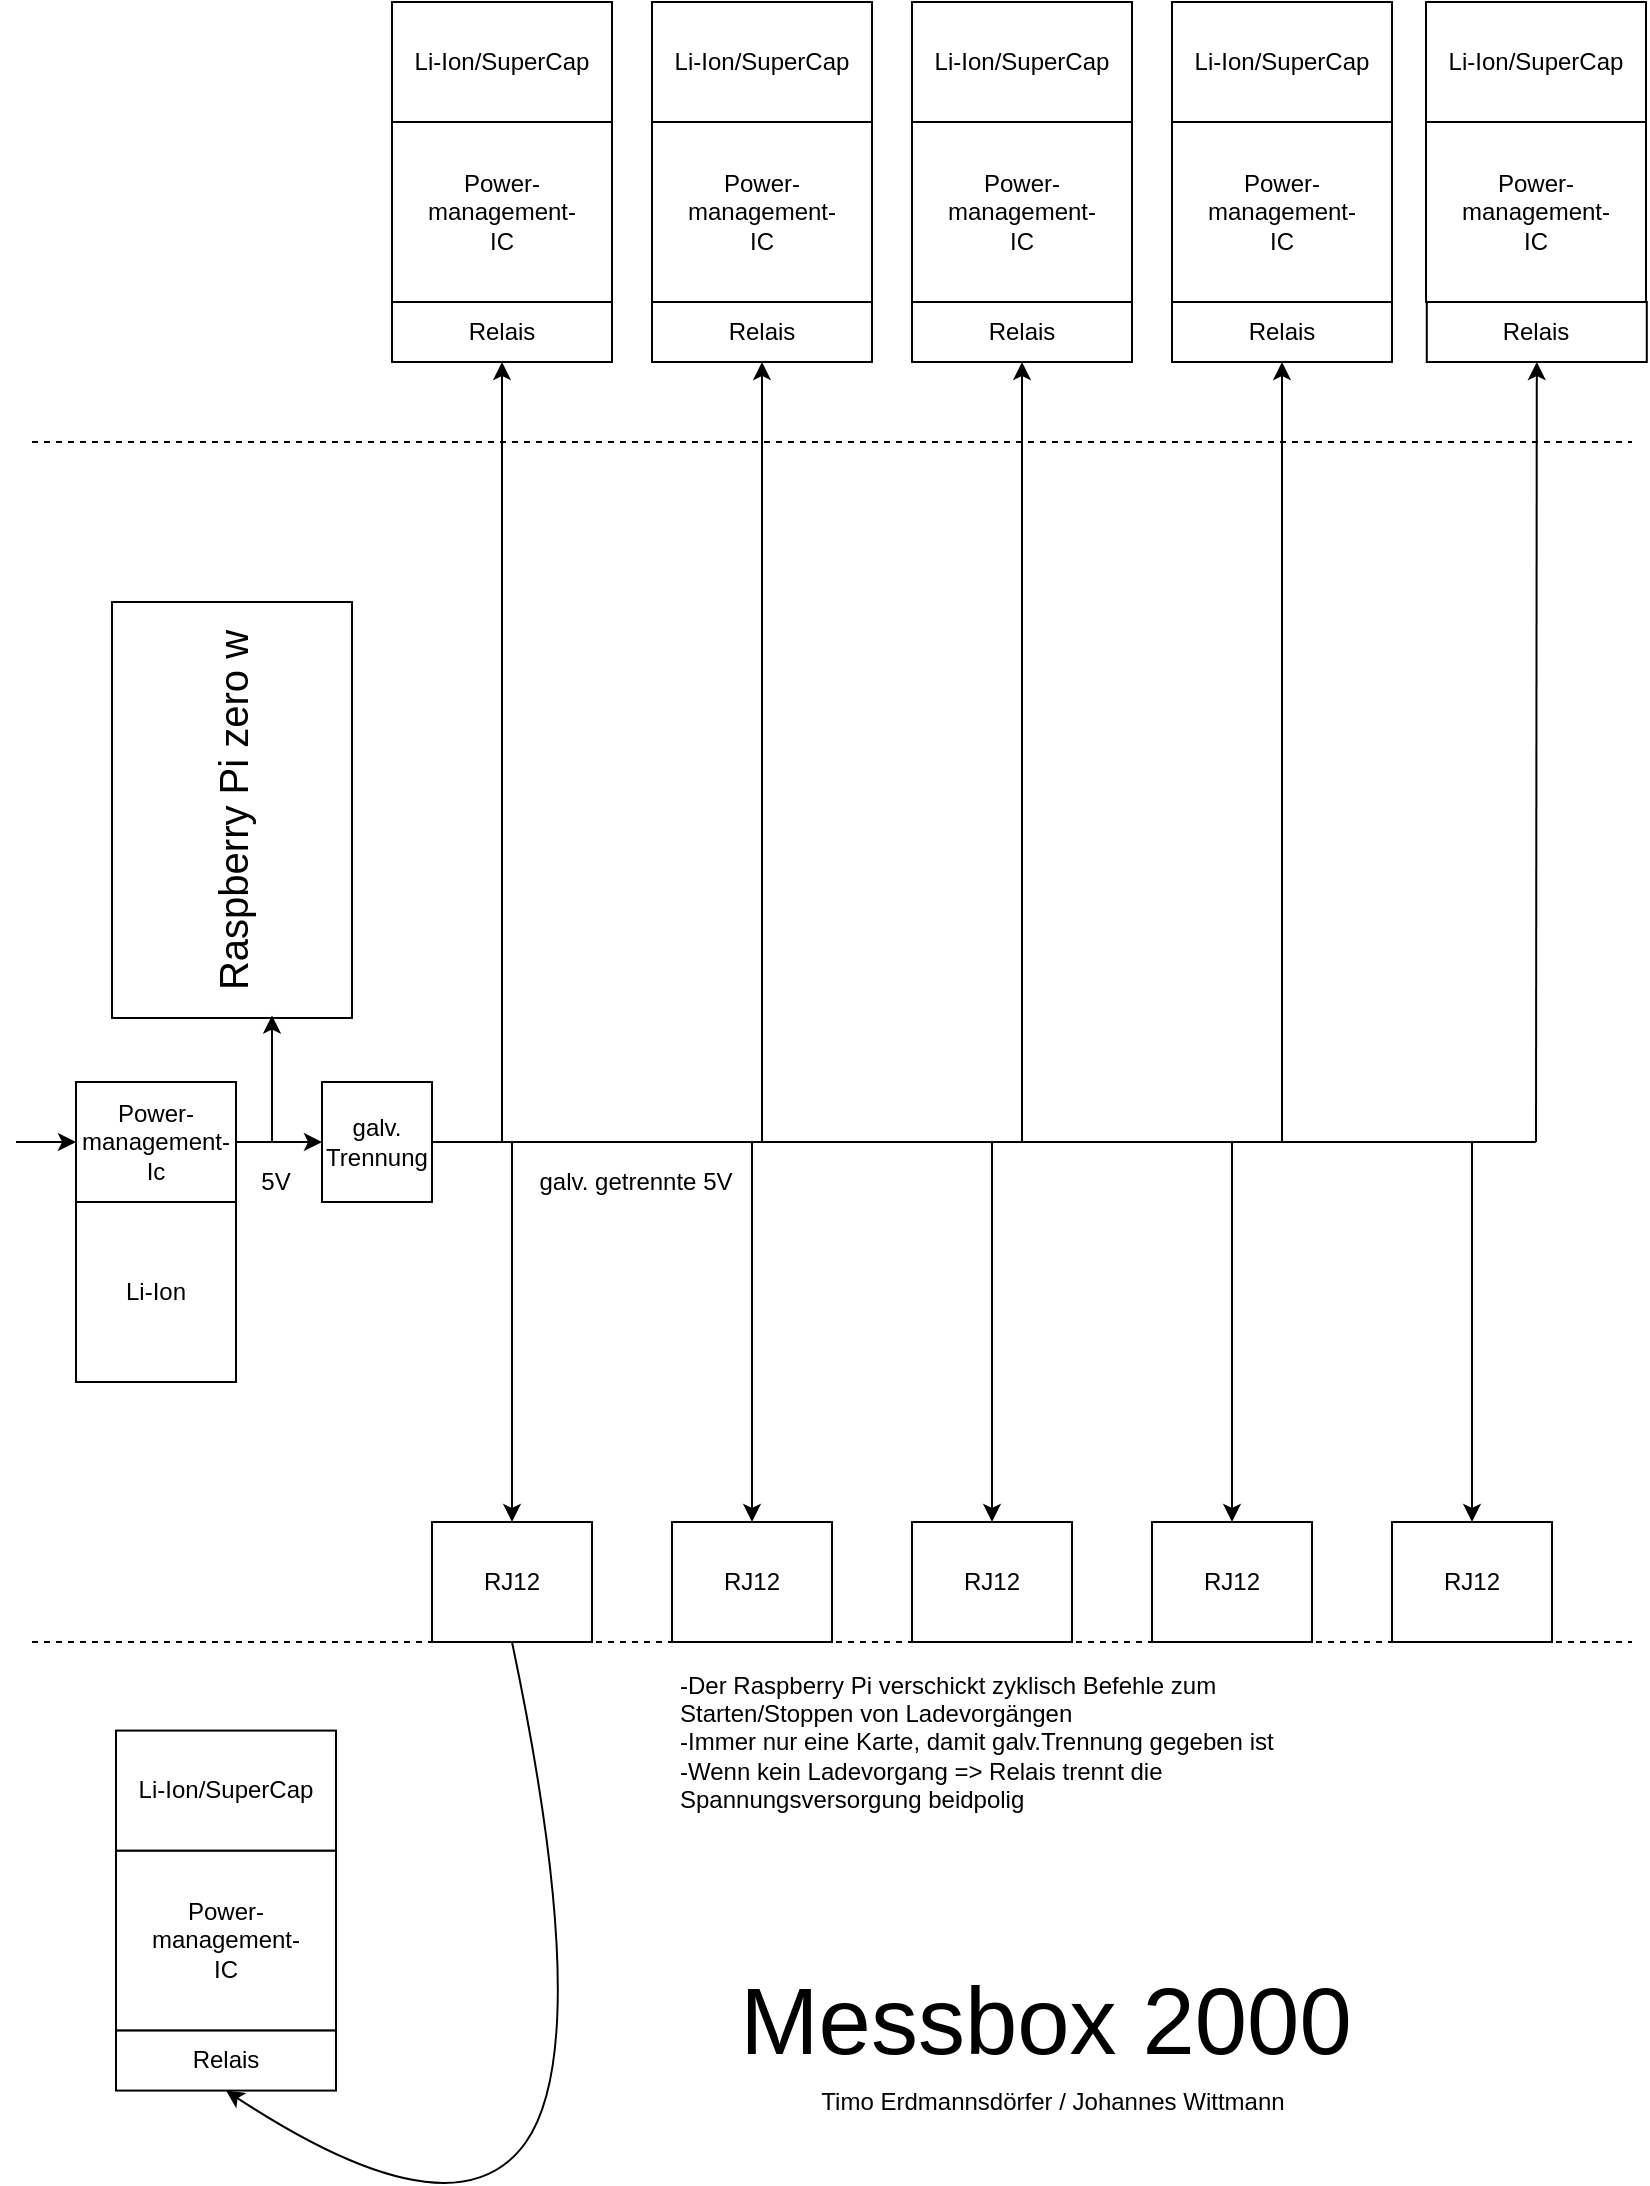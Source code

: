 <mxfile version="12.6.4"><diagram id="prtHgNgQTEPvFCAcTncT" name="Page-1"><mxGraphModel dx="582" dy="2754" grid="1" gridSize="10" guides="1" tooltips="1" connect="1" arrows="1" fold="1" page="1" pageScale="1" pageWidth="827" pageHeight="1169" math="0" shadow="0"><root><mxCell id="0"/><mxCell id="1" parent="0"/><mxCell id="gG7CMBqufZaWbZi5i9m6-2" value="&lt;font style=&quot;font-size: 20px&quot;&gt;Raspberry Pi zero w&lt;/font&gt;" style="rounded=0;whiteSpace=wrap;html=1;rotation=-90;" parent="1" vertex="1"><mxGeometry x="14" y="-776" width="208" height="120" as="geometry"/></mxCell><mxCell id="gG7CMBqufZaWbZi5i9m6-3" value="Power-management-&lt;br&gt;IC" style="rounded=0;whiteSpace=wrap;html=1;" parent="1" vertex="1"><mxGeometry x="198" y="-1060" width="110" height="90" as="geometry"/></mxCell><mxCell id="gG7CMBqufZaWbZi5i9m6-24" value="Power-management-&lt;br&gt;IC" style="rounded=0;whiteSpace=wrap;html=1;" parent="1" vertex="1"><mxGeometry x="328" y="-1060" width="110" height="90" as="geometry"/></mxCell><mxCell id="gG7CMBqufZaWbZi5i9m6-26" value="Power-management-&lt;br&gt;IC" style="rounded=0;whiteSpace=wrap;html=1;" parent="1" vertex="1"><mxGeometry x="458" y="-1060" width="110" height="90" as="geometry"/></mxCell><mxCell id="gG7CMBqufZaWbZi5i9m6-28" value="Power-management-&lt;br&gt;IC" style="rounded=0;whiteSpace=wrap;html=1;" parent="1" vertex="1"><mxGeometry x="588" y="-1060" width="110" height="90" as="geometry"/></mxCell><mxCell id="gG7CMBqufZaWbZi5i9m6-30" value="Power-management-&lt;br&gt;IC" style="rounded=0;whiteSpace=wrap;html=1;" parent="1" vertex="1"><mxGeometry x="715" y="-1060" width="110" height="90" as="geometry"/></mxCell><mxCell id="gG7CMBqufZaWbZi5i9m6-34" value="Relais" style="rounded=0;whiteSpace=wrap;html=1;" parent="1" vertex="1"><mxGeometry x="198" y="-970" width="110" height="30" as="geometry"/></mxCell><mxCell id="gG7CMBqufZaWbZi5i9m6-35" value="Relais" style="rounded=0;whiteSpace=wrap;html=1;" parent="1" vertex="1"><mxGeometry x="328" y="-970" width="110" height="30" as="geometry"/></mxCell><mxCell id="gG7CMBqufZaWbZi5i9m6-36" value="Relais" style="rounded=0;whiteSpace=wrap;html=1;" parent="1" vertex="1"><mxGeometry x="458" y="-970" width="110" height="30" as="geometry"/></mxCell><mxCell id="gG7CMBqufZaWbZi5i9m6-37" value="Relais" style="rounded=0;whiteSpace=wrap;html=1;" parent="1" vertex="1"><mxGeometry x="588" y="-970" width="110" height="30" as="geometry"/></mxCell><mxCell id="gG7CMBqufZaWbZi5i9m6-38" value="Relais" style="rounded=0;whiteSpace=wrap;html=1;" parent="1" vertex="1"><mxGeometry x="715.4" y="-970" width="110" height="30" as="geometry"/></mxCell><mxCell id="gG7CMBqufZaWbZi5i9m6-39" value="Li-Ion/SuperCap" style="rounded=0;whiteSpace=wrap;html=1;" parent="1" vertex="1"><mxGeometry x="198" y="-1120" width="110" height="60" as="geometry"/></mxCell><mxCell id="gG7CMBqufZaWbZi5i9m6-40" value="Li-Ion/SuperCap" style="rounded=0;whiteSpace=wrap;html=1;" parent="1" vertex="1"><mxGeometry x="328" y="-1120" width="110" height="60" as="geometry"/></mxCell><mxCell id="gG7CMBqufZaWbZi5i9m6-41" value="Li-Ion/SuperCap" style="rounded=0;whiteSpace=wrap;html=1;" parent="1" vertex="1"><mxGeometry x="458" y="-1120" width="110" height="60" as="geometry"/></mxCell><mxCell id="gG7CMBqufZaWbZi5i9m6-42" value="Li-Ion/SuperCap" style="rounded=0;whiteSpace=wrap;html=1;" parent="1" vertex="1"><mxGeometry x="715.0" y="-1120" width="110" height="60" as="geometry"/></mxCell><mxCell id="gG7CMBqufZaWbZi5i9m6-43" value="Li-Ion/SuperCap" style="rounded=0;whiteSpace=wrap;html=1;" parent="1" vertex="1"><mxGeometry x="588" y="-1120" width="110" height="60" as="geometry"/></mxCell><mxCell id="gG7CMBqufZaWbZi5i9m6-57" value="" style="endArrow=none;dashed=1;html=1;" parent="1" edge="1"><mxGeometry width="50" height="50" relative="1" as="geometry"><mxPoint x="18" y="-900" as="sourcePoint"/><mxPoint x="818" y="-900" as="targetPoint"/></mxGeometry></mxCell><mxCell id="gG7CMBqufZaWbZi5i9m6-58" value="" style="endArrow=none;dashed=1;html=1;" parent="1" edge="1"><mxGeometry width="50" height="50" relative="1" as="geometry"><mxPoint x="18" y="-300" as="sourcePoint"/><mxPoint x="818" y="-300" as="targetPoint"/></mxGeometry></mxCell><mxCell id="gG7CMBqufZaWbZi5i9m6-59" value="RJ12" style="rounded=0;whiteSpace=wrap;html=1;" parent="1" vertex="1"><mxGeometry x="218" y="-360" width="80" height="60" as="geometry"/></mxCell><mxCell id="gG7CMBqufZaWbZi5i9m6-60" value="RJ12" style="rounded=0;whiteSpace=wrap;html=1;" parent="1" vertex="1"><mxGeometry x="338" y="-360" width="80" height="60" as="geometry"/></mxCell><mxCell id="gG7CMBqufZaWbZi5i9m6-61" value="RJ12" style="rounded=0;whiteSpace=wrap;html=1;" parent="1" vertex="1"><mxGeometry x="458" y="-360" width="80" height="60" as="geometry"/></mxCell><mxCell id="gG7CMBqufZaWbZi5i9m6-62" value="RJ12" style="rounded=0;whiteSpace=wrap;html=1;" parent="1" vertex="1"><mxGeometry x="578" y="-360" width="80" height="60" as="geometry"/></mxCell><mxCell id="gG7CMBqufZaWbZi5i9m6-63" value="RJ12" style="rounded=0;whiteSpace=wrap;html=1;" parent="1" vertex="1"><mxGeometry x="698" y="-360" width="80" height="60" as="geometry"/></mxCell><mxCell id="gG7CMBqufZaWbZi5i9m6-108" value="" style="curved=1;endArrow=classic;html=1;exitX=0.5;exitY=1;exitDx=0;exitDy=0;entryX=0.5;entryY=1;entryDx=0;entryDy=0;" parent="1" source="gG7CMBqufZaWbZi5i9m6-59" target="gG7CMBqufZaWbZi5i9m6-148" edge="1"><mxGeometry width="50" height="50" relative="1" as="geometry"><mxPoint x="318" y="-160" as="sourcePoint"/><mxPoint x="113" y="-80" as="targetPoint"/><Array as="points"><mxPoint x="300" y="-100"/><mxPoint x="230"/></Array></mxGeometry></mxCell><mxCell id="gG7CMBqufZaWbZi5i9m6-110" value="&lt;font style=&quot;font-size: 47px&quot;&gt;Messbox 2000&lt;/font&gt;" style="text;html=1;strokeColor=none;fillColor=none;align=center;verticalAlign=middle;whiteSpace=wrap;rounded=0;" parent="1" vertex="1"><mxGeometry x="335" y="-190" width="380" height="160" as="geometry"/></mxCell><mxCell id="gG7CMBqufZaWbZi5i9m6-111" value="Timo Erdmannsdörfer / Johannes Wittmann" style="text;html=1;strokeColor=none;fillColor=none;align=center;verticalAlign=middle;whiteSpace=wrap;rounded=0;" parent="1" vertex="1"><mxGeometry x="335" y="-80" width="387" height="20" as="geometry"/></mxCell><mxCell id="gG7CMBqufZaWbZi5i9m6-118" value="Li-Ion" style="rounded=0;whiteSpace=wrap;html=1;" parent="1" vertex="1"><mxGeometry x="40" y="-520" width="80" height="90" as="geometry"/></mxCell><mxCell id="gG7CMBqufZaWbZi5i9m6-120" value="Power-&lt;br&gt;management-&lt;br&gt;Ic" style="rounded=0;whiteSpace=wrap;html=1;" parent="1" vertex="1"><mxGeometry x="40" y="-580" width="80" height="60" as="geometry"/></mxCell><mxCell id="gG7CMBqufZaWbZi5i9m6-121" value="galv. Trennung" style="rounded=0;whiteSpace=wrap;html=1;" parent="1" vertex="1"><mxGeometry x="163" y="-580" width="55" height="60" as="geometry"/></mxCell><mxCell id="gG7CMBqufZaWbZi5i9m6-122" value="" style="endArrow=classic;html=1;entryX=0;entryY=0.5;entryDx=0;entryDy=0;exitX=1;exitY=0.5;exitDx=0;exitDy=0;" parent="1" target="gG7CMBqufZaWbZi5i9m6-121" edge="1" source="gG7CMBqufZaWbZi5i9m6-120"><mxGeometry width="50" height="50" relative="1" as="geometry"><mxPoint x="120" y="-520" as="sourcePoint"/><mxPoint x="170" y="-570" as="targetPoint"/></mxGeometry></mxCell><mxCell id="gG7CMBqufZaWbZi5i9m6-123" value="" style="endArrow=classic;html=1;entryX=0.006;entryY=0.676;entryDx=0;entryDy=0;entryPerimeter=0;" parent="1" edge="1"><mxGeometry width="50" height="50" relative="1" as="geometry"><mxPoint x="138" y="-550" as="sourcePoint"/><mxPoint x="138" y="-613.248" as="targetPoint"/></mxGeometry></mxCell><mxCell id="gG7CMBqufZaWbZi5i9m6-124" value="5V" style="text;html=1;strokeColor=none;fillColor=none;align=center;verticalAlign=middle;whiteSpace=wrap;rounded=0;rotation=0;" parent="1" vertex="1"><mxGeometry x="120" y="-540" width="40" height="20" as="geometry"/></mxCell><mxCell id="gG7CMBqufZaWbZi5i9m6-134" value="" style="endArrow=none;html=1;exitX=1;exitY=0.5;exitDx=0;exitDy=0;" parent="1" source="gG7CMBqufZaWbZi5i9m6-121" edge="1"><mxGeometry width="50" height="50" relative="1" as="geometry"><mxPoint x="210" y="-520" as="sourcePoint"/><mxPoint x="770" y="-550" as="targetPoint"/></mxGeometry></mxCell><mxCell id="gG7CMBqufZaWbZi5i9m6-135" value="" style="endArrow=classic;html=1;entryX=0.5;entryY=1;entryDx=0;entryDy=0;" parent="1" target="gG7CMBqufZaWbZi5i9m6-34" edge="1"><mxGeometry width="50" height="50" relative="1" as="geometry"><mxPoint x="253" y="-550" as="sourcePoint"/><mxPoint x="310" y="-830" as="targetPoint"/></mxGeometry></mxCell><mxCell id="gG7CMBqufZaWbZi5i9m6-136" value="" style="endArrow=classic;html=1;entryX=0.5;entryY=1;entryDx=0;entryDy=0;" parent="1" target="gG7CMBqufZaWbZi5i9m6-35" edge="1"><mxGeometry width="50" height="50" relative="1" as="geometry"><mxPoint x="383" y="-550" as="sourcePoint"/><mxPoint x="440" y="-800" as="targetPoint"/></mxGeometry></mxCell><mxCell id="gG7CMBqufZaWbZi5i9m6-137" value="" style="endArrow=classic;html=1;entryX=0.5;entryY=1;entryDx=0;entryDy=0;" parent="1" target="gG7CMBqufZaWbZi5i9m6-36" edge="1"><mxGeometry width="50" height="50" relative="1" as="geometry"><mxPoint x="513" y="-550" as="sourcePoint"/><mxPoint x="550" y="-850" as="targetPoint"/></mxGeometry></mxCell><mxCell id="gG7CMBqufZaWbZi5i9m6-138" value="" style="endArrow=classic;html=1;entryX=0.5;entryY=1;entryDx=0;entryDy=0;" parent="1" target="gG7CMBqufZaWbZi5i9m6-37" edge="1"><mxGeometry width="50" height="50" relative="1" as="geometry"><mxPoint x="643" y="-550" as="sourcePoint"/><mxPoint x="650" y="-860" as="targetPoint"/></mxGeometry></mxCell><mxCell id="gG7CMBqufZaWbZi5i9m6-139" value="" style="endArrow=classic;html=1;entryX=0.5;entryY=1;entryDx=0;entryDy=0;" parent="1" target="gG7CMBqufZaWbZi5i9m6-38" edge="1"><mxGeometry width="50" height="50" relative="1" as="geometry"><mxPoint x="770" y="-550" as="sourcePoint"/><mxPoint x="760" y="-830" as="targetPoint"/></mxGeometry></mxCell><mxCell id="gG7CMBqufZaWbZi5i9m6-140" value="" style="endArrow=classic;html=1;entryX=0.5;entryY=0;entryDx=0;entryDy=0;" parent="1" target="gG7CMBqufZaWbZi5i9m6-59" edge="1"><mxGeometry width="50" height="50" relative="1" as="geometry"><mxPoint x="258" y="-550" as="sourcePoint"/><mxPoint x="390" y="-470" as="targetPoint"/></mxGeometry></mxCell><mxCell id="gG7CMBqufZaWbZi5i9m6-141" value="" style="endArrow=classic;html=1;entryX=0.5;entryY=0;entryDx=0;entryDy=0;" parent="1" target="gG7CMBqufZaWbZi5i9m6-60" edge="1"><mxGeometry width="50" height="50" relative="1" as="geometry"><mxPoint x="378" y="-550" as="sourcePoint"/><mxPoint x="390" y="-500" as="targetPoint"/></mxGeometry></mxCell><mxCell id="gG7CMBqufZaWbZi5i9m6-142" value="" style="endArrow=classic;html=1;entryX=0.5;entryY=0;entryDx=0;entryDy=0;" parent="1" target="gG7CMBqufZaWbZi5i9m6-61" edge="1"><mxGeometry width="50" height="50" relative="1" as="geometry"><mxPoint x="498" y="-550" as="sourcePoint"/><mxPoint x="540" y="-460" as="targetPoint"/></mxGeometry></mxCell><mxCell id="gG7CMBqufZaWbZi5i9m6-143" value="" style="endArrow=classic;html=1;entryX=0.5;entryY=0;entryDx=0;entryDy=0;" parent="1" target="gG7CMBqufZaWbZi5i9m6-62" edge="1"><mxGeometry width="50" height="50" relative="1" as="geometry"><mxPoint x="618" y="-550" as="sourcePoint"/><mxPoint x="630" y="-440" as="targetPoint"/></mxGeometry></mxCell><mxCell id="gG7CMBqufZaWbZi5i9m6-144" value="" style="endArrow=classic;html=1;entryX=0.5;entryY=0;entryDx=0;entryDy=0;" parent="1" target="gG7CMBqufZaWbZi5i9m6-63" edge="1"><mxGeometry width="50" height="50" relative="1" as="geometry"><mxPoint x="738" y="-550" as="sourcePoint"/><mxPoint x="730" y="-480" as="targetPoint"/></mxGeometry></mxCell><mxCell id="gG7CMBqufZaWbZi5i9m6-147" value="Power-management-&lt;br&gt;IC" style="rounded=0;whiteSpace=wrap;html=1;" parent="1" vertex="1"><mxGeometry x="60" y="-195.71" width="110" height="90" as="geometry"/></mxCell><mxCell id="gG7CMBqufZaWbZi5i9m6-148" value="Relais" style="rounded=0;whiteSpace=wrap;html=1;" parent="1" vertex="1"><mxGeometry x="60" y="-105.71" width="110" height="30" as="geometry"/></mxCell><mxCell id="gG7CMBqufZaWbZi5i9m6-149" value="Li-Ion/SuperCap" style="rounded=0;whiteSpace=wrap;html=1;" parent="1" vertex="1"><mxGeometry x="60" y="-255.71" width="110" height="60" as="geometry"/></mxCell><mxCell id="gG7CMBqufZaWbZi5i9m6-150" value="galv. getrennte 5V" style="text;html=1;strokeColor=none;fillColor=none;align=center;verticalAlign=middle;whiteSpace=wrap;rounded=0;" parent="1" vertex="1"><mxGeometry x="260" y="-540" width="120" height="20" as="geometry"/></mxCell><mxCell id="gG7CMBqufZaWbZi5i9m6-151" value="-Der Raspberry Pi verschickt zyklisch Befehle zum Starten/Stoppen von Ladevorgängen &lt;br&gt;-Immer nur eine Karte, damit galv.Trennung gegeben ist&lt;br&gt;-Wenn kein Ladevorgang =&amp;gt; Relais trennt die Spannungsversorgung beidpolig" style="text;html=1;strokeColor=none;fillColor=none;align=left;verticalAlign=middle;whiteSpace=wrap;rounded=0;" parent="1" vertex="1"><mxGeometry x="340" y="-290" width="350" height="80" as="geometry"/></mxCell><mxCell id="CFLXdd8Np9cgMQ-NZ9Z--1" value="" style="endArrow=classic;html=1;entryX=0;entryY=0.5;entryDx=0;entryDy=0;" edge="1" parent="1" target="gG7CMBqufZaWbZi5i9m6-120"><mxGeometry width="50" height="50" relative="1" as="geometry"><mxPoint x="10" y="-550" as="sourcePoint"/><mxPoint x="140" y="-390" as="targetPoint"/></mxGeometry></mxCell></root></mxGraphModel></diagram></mxfile>